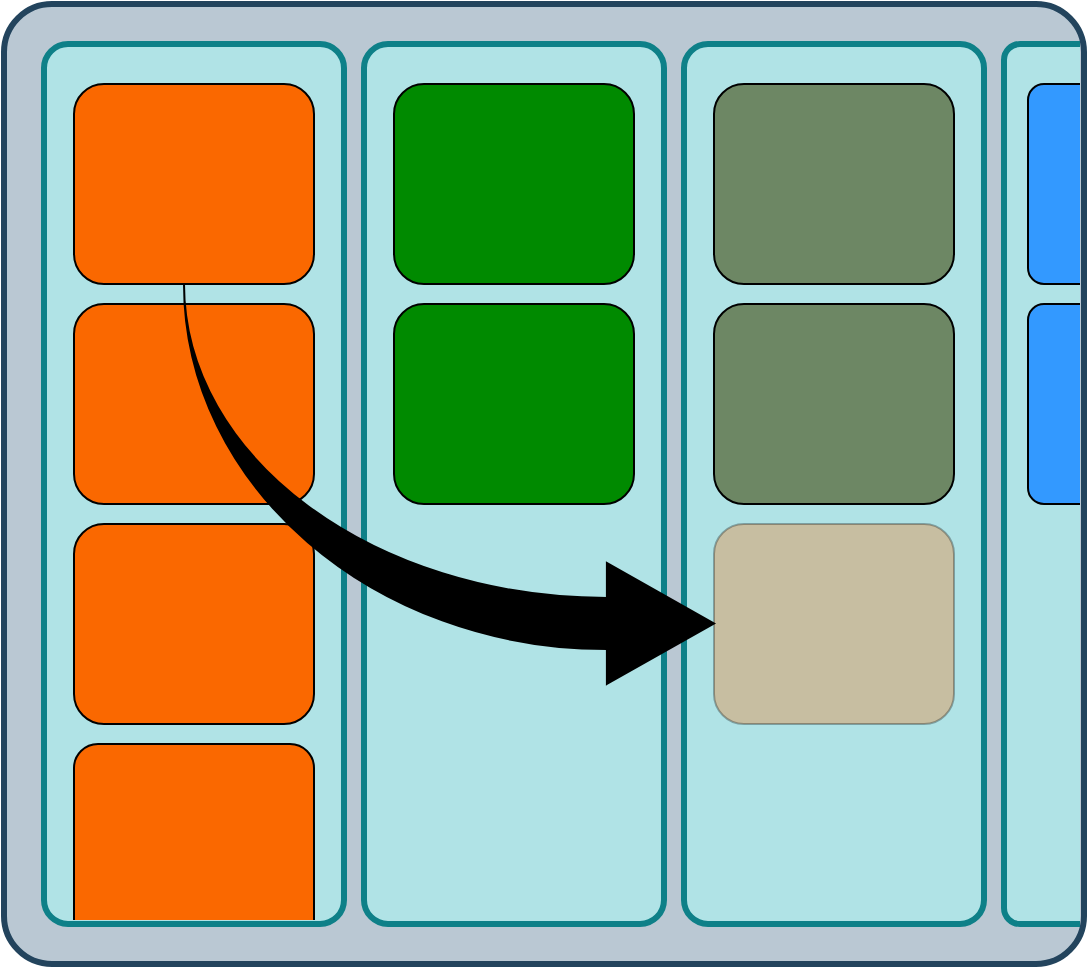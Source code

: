 <mxfile version="24.2.1" type="device">
  <diagram name="Page-1" id="j3bJ796ipqwLlpyQ7kwF">
    <mxGraphModel dx="1024" dy="551" grid="1" gridSize="10" guides="1" tooltips="1" connect="1" arrows="1" fold="1" page="1" pageScale="1" pageWidth="827" pageHeight="1169" math="0" shadow="0">
      <root>
        <mxCell id="0" />
        <mxCell id="1" parent="0" />
        <mxCell id="htj9lrFPSWlIHF2Fdgeb-1" value="" style="rounded=1;whiteSpace=wrap;html=1;perimeterSpacing=0;arcSize=5;fillColor=#bac8d3;strokeColor=#23445d;strokeWidth=3;" vertex="1" parent="1">
          <mxGeometry x="140" y="130" width="540" height="480" as="geometry" />
        </mxCell>
        <mxCell id="htj9lrFPSWlIHF2Fdgeb-2" value="" style="rounded=1;whiteSpace=wrap;html=1;fillColor=#b0e3e6;strokeColor=#0e8088;arcSize=8;strokeWidth=3;" vertex="1" parent="1">
          <mxGeometry x="160" y="150" width="150" height="440" as="geometry" />
        </mxCell>
        <mxCell id="htj9lrFPSWlIHF2Fdgeb-3" value="" style="rounded=1;whiteSpace=wrap;html=1;fillColor=#b0e3e6;strokeColor=#0e8088;arcSize=8;strokeWidth=3;" vertex="1" parent="1">
          <mxGeometry x="320" y="150" width="150" height="440" as="geometry" />
        </mxCell>
        <mxCell id="htj9lrFPSWlIHF2Fdgeb-4" value="" style="rounded=1;whiteSpace=wrap;html=1;fillColor=#b0e3e6;strokeColor=#0e8088;arcSize=8;strokeWidth=3;" vertex="1" parent="1">
          <mxGeometry x="480" y="150" width="150" height="440" as="geometry" />
        </mxCell>
        <mxCell id="htj9lrFPSWlIHF2Fdgeb-5" value="" style="rounded=1;whiteSpace=wrap;html=1;fillStyle=solid;fillColor=#fa6800;strokeColor=default;fontColor=#000000;" vertex="1" parent="1">
          <mxGeometry x="175" y="170" width="120" height="100" as="geometry" />
        </mxCell>
        <mxCell id="htj9lrFPSWlIHF2Fdgeb-9" value="" style="rounded=1;whiteSpace=wrap;html=1;fillColor=#6d8764;fontColor=#ffffff;strokeColor=default;" vertex="1" parent="1">
          <mxGeometry x="495" y="170" width="120" height="100" as="geometry" />
        </mxCell>
        <mxCell id="htj9lrFPSWlIHF2Fdgeb-10" value="" style="rounded=1;whiteSpace=wrap;html=1;fillColor=#008a00;fontColor=#ffffff;strokeColor=default;" vertex="1" parent="1">
          <mxGeometry x="335" y="170" width="120" height="100" as="geometry" />
        </mxCell>
        <mxCell id="htj9lrFPSWlIHF2Fdgeb-27" value="" style="rounded=1;whiteSpace=wrap;html=1;fillColor=#fa6800;strokeColor=default;fontColor=#000000;gradientColor=none;opacity=30;" vertex="1" parent="1">
          <mxGeometry x="495" y="390" width="120" height="100" as="geometry" />
        </mxCell>
        <mxCell id="htj9lrFPSWlIHF2Fdgeb-40" value="" style="verticalLabelPosition=bottom;verticalAlign=top;html=1;shape=mxgraph.basic.rect;fillColor2=none;strokeWidth=3;size=8;indent=5;top=1;topLeftStyle=rounded;bottomLeftStyle=rounded;fillColor=#b0e3e6;strokeColor=#0e8088;right=0;" vertex="1" parent="1">
          <mxGeometry x="640" y="150" width="38" height="440" as="geometry" />
        </mxCell>
        <mxCell id="htj9lrFPSWlIHF2Fdgeb-41" value="" style="verticalLabelPosition=bottom;verticalAlign=top;html=1;shape=mxgraph.basic.rect;fillColor2=none;strokeWidth=1;size=12;indent=5;topLeftStyle=rounded;topRightStyle=rounded;fillColor=#fa6800;strokeColor=default;fontColor=#000000;bottom=0;" vertex="1" parent="1">
          <mxGeometry x="175" y="500" width="120" height="88" as="geometry" />
        </mxCell>
        <mxCell id="htj9lrFPSWlIHF2Fdgeb-54" value="" style="verticalLabelPosition=bottom;verticalAlign=top;html=1;shape=mxgraph.basic.rect;fillColor2=none;strokeWidth=1;size=8;indent=5;top=1;topLeftStyle=rounded;bottomLeftStyle=rounded;fillColor=#3399FF;strokeColor=default;fontColor=#ffffff;right=0;" vertex="1" parent="1">
          <mxGeometry x="652" y="170" width="26" height="100" as="geometry" />
        </mxCell>
        <mxCell id="htj9lrFPSWlIHF2Fdgeb-57" value="" style="rounded=1;whiteSpace=wrap;html=1;fillStyle=solid;fillColor=#fa6800;strokeColor=default;fontColor=#000000;" vertex="1" parent="1">
          <mxGeometry x="175" y="280" width="120" height="100" as="geometry" />
        </mxCell>
        <mxCell id="htj9lrFPSWlIHF2Fdgeb-58" value="" style="rounded=1;whiteSpace=wrap;html=1;fillStyle=solid;fillColor=#fa6800;strokeColor=default;fontColor=#000000;" vertex="1" parent="1">
          <mxGeometry x="175" y="390" width="120" height="100" as="geometry" />
        </mxCell>
        <mxCell id="htj9lrFPSWlIHF2Fdgeb-59" value="" style="rounded=1;whiteSpace=wrap;html=1;fillColor=#008a00;fontColor=#ffffff;strokeColor=default;" vertex="1" parent="1">
          <mxGeometry x="335" y="280" width="120" height="100" as="geometry" />
        </mxCell>
        <mxCell id="htj9lrFPSWlIHF2Fdgeb-20" value="" style="html=1;shadow=0;dashed=0;align=center;verticalAlign=middle;shape=mxgraph.arrows2.jumpInArrow;dy=12.8;dx=53.55;arrowHead=60.5;flipV=1;flipH=0;fillColor=#000000;strokeColor=#000000;gradientColor=#000000;" vertex="1" parent="1">
          <mxGeometry x="230" y="270" width="265" height="200" as="geometry" />
        </mxCell>
        <mxCell id="htj9lrFPSWlIHF2Fdgeb-60" value="" style="rounded=1;whiteSpace=wrap;html=1;fillColor=#6d8764;fontColor=#ffffff;strokeColor=default;" vertex="1" parent="1">
          <mxGeometry x="495" y="280" width="120" height="100" as="geometry" />
        </mxCell>
        <mxCell id="htj9lrFPSWlIHF2Fdgeb-61" value="" style="verticalLabelPosition=bottom;verticalAlign=top;html=1;shape=mxgraph.basic.rect;fillColor2=none;strokeWidth=1;size=8;indent=5;top=1;topLeftStyle=rounded;bottomLeftStyle=rounded;fillColor=#3399FF;strokeColor=default;fontColor=#ffffff;right=0;" vertex="1" parent="1">
          <mxGeometry x="652" y="280" width="26" height="100" as="geometry" />
        </mxCell>
      </root>
    </mxGraphModel>
  </diagram>
</mxfile>
